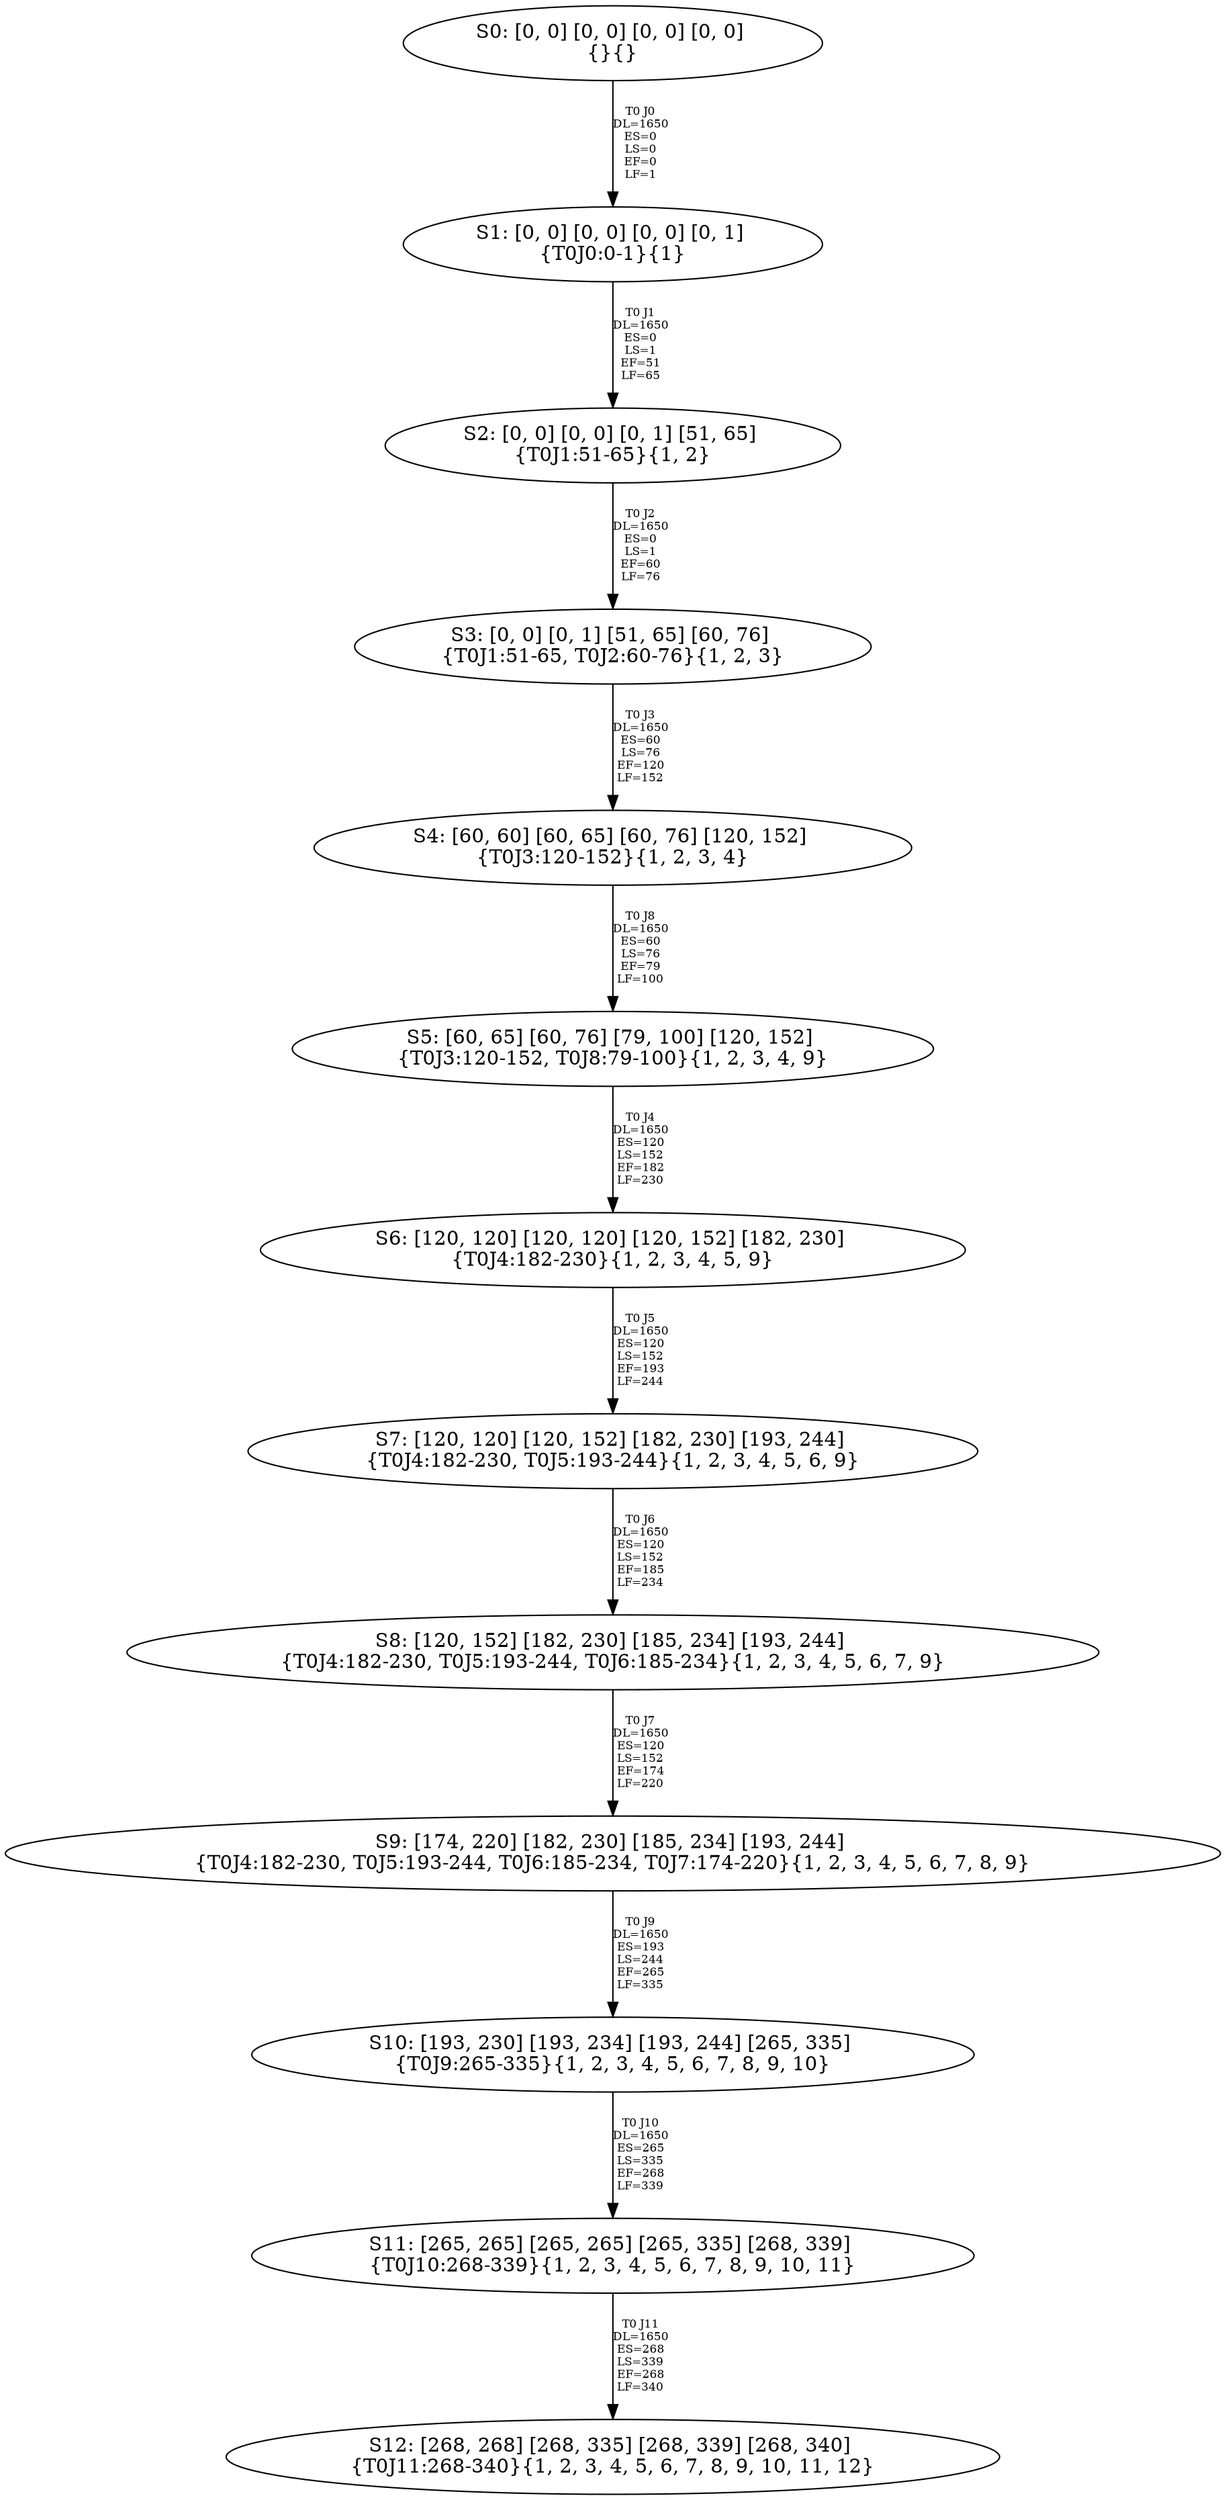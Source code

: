 digraph {
	S0[label="S0: [0, 0] [0, 0] [0, 0] [0, 0] \n{}{}"];
	S1[label="S1: [0, 0] [0, 0] [0, 0] [0, 1] \n{T0J0:0-1}{1}"];
	S2[label="S2: [0, 0] [0, 0] [0, 1] [51, 65] \n{T0J1:51-65}{1, 2}"];
	S3[label="S3: [0, 0] [0, 1] [51, 65] [60, 76] \n{T0J1:51-65, T0J2:60-76}{1, 2, 3}"];
	S4[label="S4: [60, 60] [60, 65] [60, 76] [120, 152] \n{T0J3:120-152}{1, 2, 3, 4}"];
	S5[label="S5: [60, 65] [60, 76] [79, 100] [120, 152] \n{T0J3:120-152, T0J8:79-100}{1, 2, 3, 4, 9}"];
	S6[label="S6: [120, 120] [120, 120] [120, 152] [182, 230] \n{T0J4:182-230}{1, 2, 3, 4, 5, 9}"];
	S7[label="S7: [120, 120] [120, 152] [182, 230] [193, 244] \n{T0J4:182-230, T0J5:193-244}{1, 2, 3, 4, 5, 6, 9}"];
	S8[label="S8: [120, 152] [182, 230] [185, 234] [193, 244] \n{T0J4:182-230, T0J5:193-244, T0J6:185-234}{1, 2, 3, 4, 5, 6, 7, 9}"];
	S9[label="S9: [174, 220] [182, 230] [185, 234] [193, 244] \n{T0J4:182-230, T0J5:193-244, T0J6:185-234, T0J7:174-220}{1, 2, 3, 4, 5, 6, 7, 8, 9}"];
	S10[label="S10: [193, 230] [193, 234] [193, 244] [265, 335] \n{T0J9:265-335}{1, 2, 3, 4, 5, 6, 7, 8, 9, 10}"];
	S11[label="S11: [265, 265] [265, 265] [265, 335] [268, 339] \n{T0J10:268-339}{1, 2, 3, 4, 5, 6, 7, 8, 9, 10, 11}"];
	S12[label="S12: [268, 268] [268, 335] [268, 339] [268, 340] \n{T0J11:268-340}{1, 2, 3, 4, 5, 6, 7, 8, 9, 10, 11, 12}"];
	S0 -> S1[label="T0 J0\nDL=1650\nES=0\nLS=0\nEF=0\nLF=1",fontsize=8];
	S1 -> S2[label="T0 J1\nDL=1650\nES=0\nLS=1\nEF=51\nLF=65",fontsize=8];
	S2 -> S3[label="T0 J2\nDL=1650\nES=0\nLS=1\nEF=60\nLF=76",fontsize=8];
	S3 -> S4[label="T0 J3\nDL=1650\nES=60\nLS=76\nEF=120\nLF=152",fontsize=8];
	S4 -> S5[label="T0 J8\nDL=1650\nES=60\nLS=76\nEF=79\nLF=100",fontsize=8];
	S5 -> S6[label="T0 J4\nDL=1650\nES=120\nLS=152\nEF=182\nLF=230",fontsize=8];
	S6 -> S7[label="T0 J5\nDL=1650\nES=120\nLS=152\nEF=193\nLF=244",fontsize=8];
	S7 -> S8[label="T0 J6\nDL=1650\nES=120\nLS=152\nEF=185\nLF=234",fontsize=8];
	S8 -> S9[label="T0 J7\nDL=1650\nES=120\nLS=152\nEF=174\nLF=220",fontsize=8];
	S9 -> S10[label="T0 J9\nDL=1650\nES=193\nLS=244\nEF=265\nLF=335",fontsize=8];
	S10 -> S11[label="T0 J10\nDL=1650\nES=265\nLS=335\nEF=268\nLF=339",fontsize=8];
	S11 -> S12[label="T0 J11\nDL=1650\nES=268\nLS=339\nEF=268\nLF=340",fontsize=8];
}
